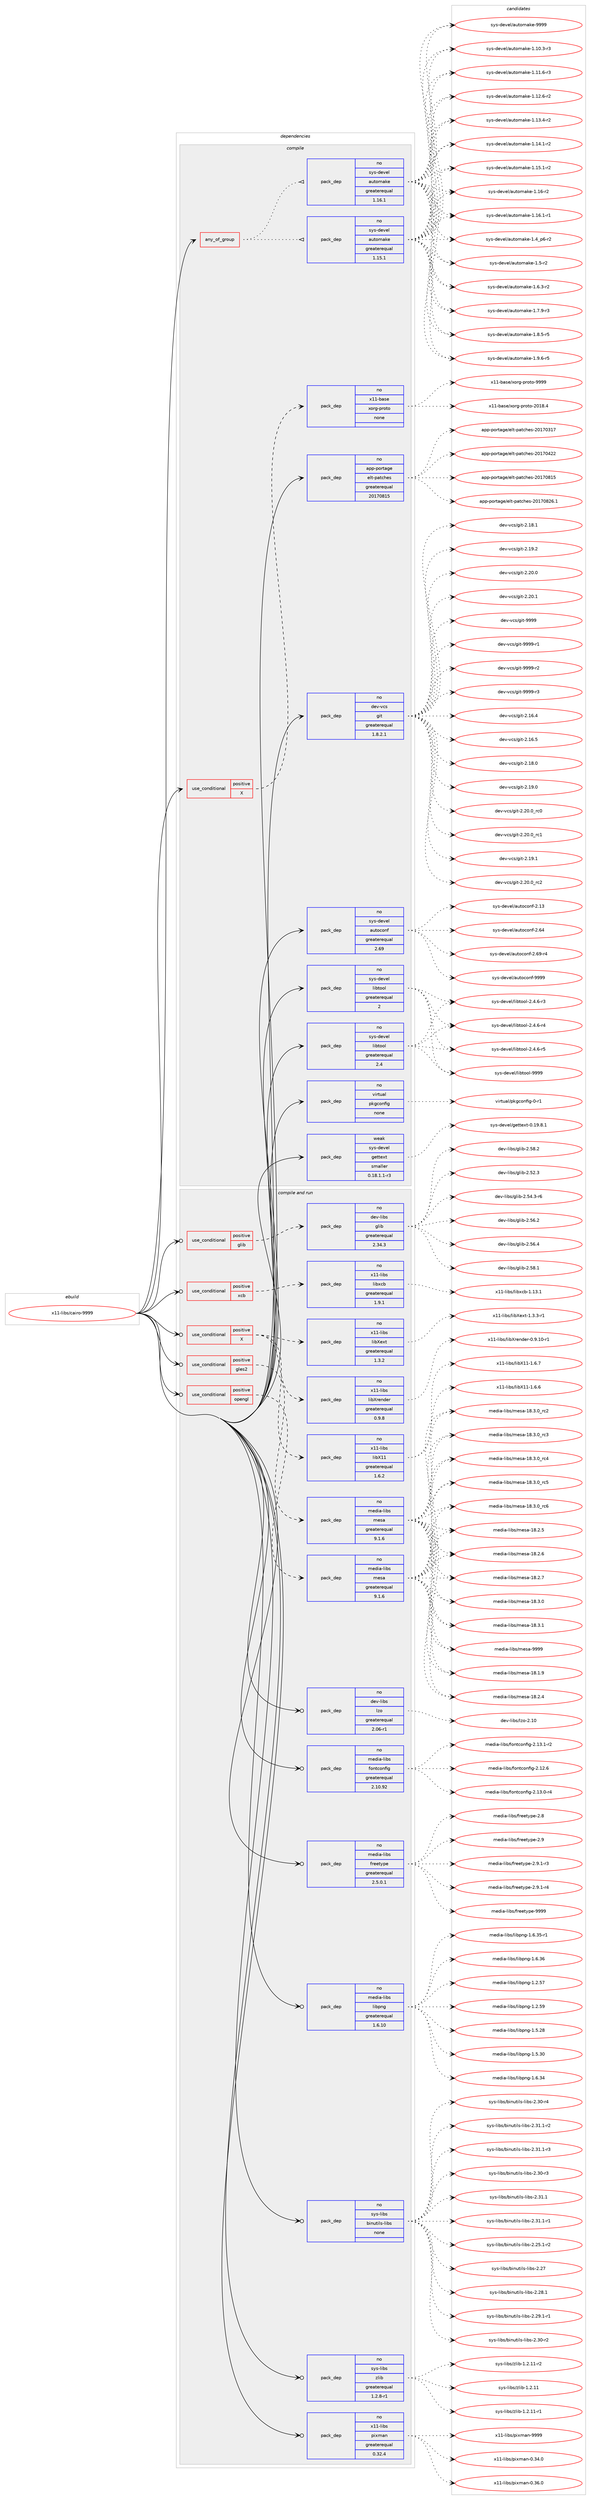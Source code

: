 digraph prolog {

# *************
# Graph options
# *************

newrank=true;
concentrate=true;
compound=true;
graph [rankdir=LR,fontname=Helvetica,fontsize=10,ranksep=1.5];#, ranksep=2.5, nodesep=0.2];
edge  [arrowhead=vee];
node  [fontname=Helvetica,fontsize=10];

# **********
# The ebuild
# **********

subgraph cluster_leftcol {
color=gray;
rank=same;
label=<<i>ebuild</i>>;
id [label="x11-libs/cairo-9999", color=red, width=4, href="../x11-libs/cairo-9999.svg"];
}

# ****************
# The dependencies
# ****************

subgraph cluster_midcol {
color=gray;
label=<<i>dependencies</i>>;
subgraph cluster_compile {
fillcolor="#eeeeee";
style=filled;
label=<<i>compile</i>>;
subgraph any168 {
dependency7840 [label=<<TABLE BORDER="0" CELLBORDER="1" CELLSPACING="0" CELLPADDING="4"><TR><TD CELLPADDING="10">any_of_group</TD></TR></TABLE>>, shape=none, color=red];subgraph pack6456 {
dependency7841 [label=<<TABLE BORDER="0" CELLBORDER="1" CELLSPACING="0" CELLPADDING="4" WIDTH="220"><TR><TD ROWSPAN="6" CELLPADDING="30">pack_dep</TD></TR><TR><TD WIDTH="110">no</TD></TR><TR><TD>sys-devel</TD></TR><TR><TD>automake</TD></TR><TR><TD>greaterequal</TD></TR><TR><TD>1.16.1</TD></TR></TABLE>>, shape=none, color=blue];
}
dependency7840:e -> dependency7841:w [weight=20,style="dotted",arrowhead="oinv"];
subgraph pack6457 {
dependency7842 [label=<<TABLE BORDER="0" CELLBORDER="1" CELLSPACING="0" CELLPADDING="4" WIDTH="220"><TR><TD ROWSPAN="6" CELLPADDING="30">pack_dep</TD></TR><TR><TD WIDTH="110">no</TD></TR><TR><TD>sys-devel</TD></TR><TR><TD>automake</TD></TR><TR><TD>greaterequal</TD></TR><TR><TD>1.15.1</TD></TR></TABLE>>, shape=none, color=blue];
}
dependency7840:e -> dependency7842:w [weight=20,style="dotted",arrowhead="oinv"];
}
id:e -> dependency7840:w [weight=20,style="solid",arrowhead="vee"];
subgraph cond1210 {
dependency7843 [label=<<TABLE BORDER="0" CELLBORDER="1" CELLSPACING="0" CELLPADDING="4"><TR><TD ROWSPAN="3" CELLPADDING="10">use_conditional</TD></TR><TR><TD>positive</TD></TR><TR><TD>X</TD></TR></TABLE>>, shape=none, color=red];
subgraph pack6458 {
dependency7844 [label=<<TABLE BORDER="0" CELLBORDER="1" CELLSPACING="0" CELLPADDING="4" WIDTH="220"><TR><TD ROWSPAN="6" CELLPADDING="30">pack_dep</TD></TR><TR><TD WIDTH="110">no</TD></TR><TR><TD>x11-base</TD></TR><TR><TD>xorg-proto</TD></TR><TR><TD>none</TD></TR><TR><TD></TD></TR></TABLE>>, shape=none, color=blue];
}
dependency7843:e -> dependency7844:w [weight=20,style="dashed",arrowhead="vee"];
}
id:e -> dependency7843:w [weight=20,style="solid",arrowhead="vee"];
subgraph pack6459 {
dependency7845 [label=<<TABLE BORDER="0" CELLBORDER="1" CELLSPACING="0" CELLPADDING="4" WIDTH="220"><TR><TD ROWSPAN="6" CELLPADDING="30">pack_dep</TD></TR><TR><TD WIDTH="110">no</TD></TR><TR><TD>app-portage</TD></TR><TR><TD>elt-patches</TD></TR><TR><TD>greaterequal</TD></TR><TR><TD>20170815</TD></TR></TABLE>>, shape=none, color=blue];
}
id:e -> dependency7845:w [weight=20,style="solid",arrowhead="vee"];
subgraph pack6460 {
dependency7846 [label=<<TABLE BORDER="0" CELLBORDER="1" CELLSPACING="0" CELLPADDING="4" WIDTH="220"><TR><TD ROWSPAN="6" CELLPADDING="30">pack_dep</TD></TR><TR><TD WIDTH="110">no</TD></TR><TR><TD>dev-vcs</TD></TR><TR><TD>git</TD></TR><TR><TD>greaterequal</TD></TR><TR><TD>1.8.2.1</TD></TR></TABLE>>, shape=none, color=blue];
}
id:e -> dependency7846:w [weight=20,style="solid",arrowhead="vee"];
subgraph pack6461 {
dependency7847 [label=<<TABLE BORDER="0" CELLBORDER="1" CELLSPACING="0" CELLPADDING="4" WIDTH="220"><TR><TD ROWSPAN="6" CELLPADDING="30">pack_dep</TD></TR><TR><TD WIDTH="110">no</TD></TR><TR><TD>sys-devel</TD></TR><TR><TD>autoconf</TD></TR><TR><TD>greaterequal</TD></TR><TR><TD>2.69</TD></TR></TABLE>>, shape=none, color=blue];
}
id:e -> dependency7847:w [weight=20,style="solid",arrowhead="vee"];
subgraph pack6462 {
dependency7848 [label=<<TABLE BORDER="0" CELLBORDER="1" CELLSPACING="0" CELLPADDING="4" WIDTH="220"><TR><TD ROWSPAN="6" CELLPADDING="30">pack_dep</TD></TR><TR><TD WIDTH="110">no</TD></TR><TR><TD>sys-devel</TD></TR><TR><TD>libtool</TD></TR><TR><TD>greaterequal</TD></TR><TR><TD>2</TD></TR></TABLE>>, shape=none, color=blue];
}
id:e -> dependency7848:w [weight=20,style="solid",arrowhead="vee"];
subgraph pack6463 {
dependency7849 [label=<<TABLE BORDER="0" CELLBORDER="1" CELLSPACING="0" CELLPADDING="4" WIDTH="220"><TR><TD ROWSPAN="6" CELLPADDING="30">pack_dep</TD></TR><TR><TD WIDTH="110">no</TD></TR><TR><TD>sys-devel</TD></TR><TR><TD>libtool</TD></TR><TR><TD>greaterequal</TD></TR><TR><TD>2.4</TD></TR></TABLE>>, shape=none, color=blue];
}
id:e -> dependency7849:w [weight=20,style="solid",arrowhead="vee"];
subgraph pack6464 {
dependency7850 [label=<<TABLE BORDER="0" CELLBORDER="1" CELLSPACING="0" CELLPADDING="4" WIDTH="220"><TR><TD ROWSPAN="6" CELLPADDING="30">pack_dep</TD></TR><TR><TD WIDTH="110">no</TD></TR><TR><TD>virtual</TD></TR><TR><TD>pkgconfig</TD></TR><TR><TD>none</TD></TR><TR><TD></TD></TR></TABLE>>, shape=none, color=blue];
}
id:e -> dependency7850:w [weight=20,style="solid",arrowhead="vee"];
subgraph pack6465 {
dependency7851 [label=<<TABLE BORDER="0" CELLBORDER="1" CELLSPACING="0" CELLPADDING="4" WIDTH="220"><TR><TD ROWSPAN="6" CELLPADDING="30">pack_dep</TD></TR><TR><TD WIDTH="110">weak</TD></TR><TR><TD>sys-devel</TD></TR><TR><TD>gettext</TD></TR><TR><TD>smaller</TD></TR><TR><TD>0.18.1.1-r3</TD></TR></TABLE>>, shape=none, color=blue];
}
id:e -> dependency7851:w [weight=20,style="solid",arrowhead="vee"];
}
subgraph cluster_compileandrun {
fillcolor="#eeeeee";
style=filled;
label=<<i>compile and run</i>>;
subgraph cond1211 {
dependency7852 [label=<<TABLE BORDER="0" CELLBORDER="1" CELLSPACING="0" CELLPADDING="4"><TR><TD ROWSPAN="3" CELLPADDING="10">use_conditional</TD></TR><TR><TD>positive</TD></TR><TR><TD>X</TD></TR></TABLE>>, shape=none, color=red];
subgraph pack6466 {
dependency7853 [label=<<TABLE BORDER="0" CELLBORDER="1" CELLSPACING="0" CELLPADDING="4" WIDTH="220"><TR><TD ROWSPAN="6" CELLPADDING="30">pack_dep</TD></TR><TR><TD WIDTH="110">no</TD></TR><TR><TD>x11-libs</TD></TR><TR><TD>libXrender</TD></TR><TR><TD>greaterequal</TD></TR><TR><TD>0.9.8</TD></TR></TABLE>>, shape=none, color=blue];
}
dependency7852:e -> dependency7853:w [weight=20,style="dashed",arrowhead="vee"];
subgraph pack6467 {
dependency7854 [label=<<TABLE BORDER="0" CELLBORDER="1" CELLSPACING="0" CELLPADDING="4" WIDTH="220"><TR><TD ROWSPAN="6" CELLPADDING="30">pack_dep</TD></TR><TR><TD WIDTH="110">no</TD></TR><TR><TD>x11-libs</TD></TR><TR><TD>libXext</TD></TR><TR><TD>greaterequal</TD></TR><TR><TD>1.3.2</TD></TR></TABLE>>, shape=none, color=blue];
}
dependency7852:e -> dependency7854:w [weight=20,style="dashed",arrowhead="vee"];
subgraph pack6468 {
dependency7855 [label=<<TABLE BORDER="0" CELLBORDER="1" CELLSPACING="0" CELLPADDING="4" WIDTH="220"><TR><TD ROWSPAN="6" CELLPADDING="30">pack_dep</TD></TR><TR><TD WIDTH="110">no</TD></TR><TR><TD>x11-libs</TD></TR><TR><TD>libX11</TD></TR><TR><TD>greaterequal</TD></TR><TR><TD>1.6.2</TD></TR></TABLE>>, shape=none, color=blue];
}
dependency7852:e -> dependency7855:w [weight=20,style="dashed",arrowhead="vee"];
}
id:e -> dependency7852:w [weight=20,style="solid",arrowhead="odotvee"];
subgraph cond1212 {
dependency7856 [label=<<TABLE BORDER="0" CELLBORDER="1" CELLSPACING="0" CELLPADDING="4"><TR><TD ROWSPAN="3" CELLPADDING="10">use_conditional</TD></TR><TR><TD>positive</TD></TR><TR><TD>gles2</TD></TR></TABLE>>, shape=none, color=red];
subgraph pack6469 {
dependency7857 [label=<<TABLE BORDER="0" CELLBORDER="1" CELLSPACING="0" CELLPADDING="4" WIDTH="220"><TR><TD ROWSPAN="6" CELLPADDING="30">pack_dep</TD></TR><TR><TD WIDTH="110">no</TD></TR><TR><TD>media-libs</TD></TR><TR><TD>mesa</TD></TR><TR><TD>greaterequal</TD></TR><TR><TD>9.1.6</TD></TR></TABLE>>, shape=none, color=blue];
}
dependency7856:e -> dependency7857:w [weight=20,style="dashed",arrowhead="vee"];
}
id:e -> dependency7856:w [weight=20,style="solid",arrowhead="odotvee"];
subgraph cond1213 {
dependency7858 [label=<<TABLE BORDER="0" CELLBORDER="1" CELLSPACING="0" CELLPADDING="4"><TR><TD ROWSPAN="3" CELLPADDING="10">use_conditional</TD></TR><TR><TD>positive</TD></TR><TR><TD>glib</TD></TR></TABLE>>, shape=none, color=red];
subgraph pack6470 {
dependency7859 [label=<<TABLE BORDER="0" CELLBORDER="1" CELLSPACING="0" CELLPADDING="4" WIDTH="220"><TR><TD ROWSPAN="6" CELLPADDING="30">pack_dep</TD></TR><TR><TD WIDTH="110">no</TD></TR><TR><TD>dev-libs</TD></TR><TR><TD>glib</TD></TR><TR><TD>greaterequal</TD></TR><TR><TD>2.34.3</TD></TR></TABLE>>, shape=none, color=blue];
}
dependency7858:e -> dependency7859:w [weight=20,style="dashed",arrowhead="vee"];
}
id:e -> dependency7858:w [weight=20,style="solid",arrowhead="odotvee"];
subgraph cond1214 {
dependency7860 [label=<<TABLE BORDER="0" CELLBORDER="1" CELLSPACING="0" CELLPADDING="4"><TR><TD ROWSPAN="3" CELLPADDING="10">use_conditional</TD></TR><TR><TD>positive</TD></TR><TR><TD>opengl</TD></TR></TABLE>>, shape=none, color=red];
subgraph pack6471 {
dependency7861 [label=<<TABLE BORDER="0" CELLBORDER="1" CELLSPACING="0" CELLPADDING="4" WIDTH="220"><TR><TD ROWSPAN="6" CELLPADDING="30">pack_dep</TD></TR><TR><TD WIDTH="110">no</TD></TR><TR><TD>media-libs</TD></TR><TR><TD>mesa</TD></TR><TR><TD>greaterequal</TD></TR><TR><TD>9.1.6</TD></TR></TABLE>>, shape=none, color=blue];
}
dependency7860:e -> dependency7861:w [weight=20,style="dashed",arrowhead="vee"];
}
id:e -> dependency7860:w [weight=20,style="solid",arrowhead="odotvee"];
subgraph cond1215 {
dependency7862 [label=<<TABLE BORDER="0" CELLBORDER="1" CELLSPACING="0" CELLPADDING="4"><TR><TD ROWSPAN="3" CELLPADDING="10">use_conditional</TD></TR><TR><TD>positive</TD></TR><TR><TD>xcb</TD></TR></TABLE>>, shape=none, color=red];
subgraph pack6472 {
dependency7863 [label=<<TABLE BORDER="0" CELLBORDER="1" CELLSPACING="0" CELLPADDING="4" WIDTH="220"><TR><TD ROWSPAN="6" CELLPADDING="30">pack_dep</TD></TR><TR><TD WIDTH="110">no</TD></TR><TR><TD>x11-libs</TD></TR><TR><TD>libxcb</TD></TR><TR><TD>greaterequal</TD></TR><TR><TD>1.9.1</TD></TR></TABLE>>, shape=none, color=blue];
}
dependency7862:e -> dependency7863:w [weight=20,style="dashed",arrowhead="vee"];
}
id:e -> dependency7862:w [weight=20,style="solid",arrowhead="odotvee"];
subgraph pack6473 {
dependency7864 [label=<<TABLE BORDER="0" CELLBORDER="1" CELLSPACING="0" CELLPADDING="4" WIDTH="220"><TR><TD ROWSPAN="6" CELLPADDING="30">pack_dep</TD></TR><TR><TD WIDTH="110">no</TD></TR><TR><TD>dev-libs</TD></TR><TR><TD>lzo</TD></TR><TR><TD>greaterequal</TD></TR><TR><TD>2.06-r1</TD></TR></TABLE>>, shape=none, color=blue];
}
id:e -> dependency7864:w [weight=20,style="solid",arrowhead="odotvee"];
subgraph pack6474 {
dependency7865 [label=<<TABLE BORDER="0" CELLBORDER="1" CELLSPACING="0" CELLPADDING="4" WIDTH="220"><TR><TD ROWSPAN="6" CELLPADDING="30">pack_dep</TD></TR><TR><TD WIDTH="110">no</TD></TR><TR><TD>media-libs</TD></TR><TR><TD>fontconfig</TD></TR><TR><TD>greaterequal</TD></TR><TR><TD>2.10.92</TD></TR></TABLE>>, shape=none, color=blue];
}
id:e -> dependency7865:w [weight=20,style="solid",arrowhead="odotvee"];
subgraph pack6475 {
dependency7866 [label=<<TABLE BORDER="0" CELLBORDER="1" CELLSPACING="0" CELLPADDING="4" WIDTH="220"><TR><TD ROWSPAN="6" CELLPADDING="30">pack_dep</TD></TR><TR><TD WIDTH="110">no</TD></TR><TR><TD>media-libs</TD></TR><TR><TD>freetype</TD></TR><TR><TD>greaterequal</TD></TR><TR><TD>2.5.0.1</TD></TR></TABLE>>, shape=none, color=blue];
}
id:e -> dependency7866:w [weight=20,style="solid",arrowhead="odotvee"];
subgraph pack6476 {
dependency7867 [label=<<TABLE BORDER="0" CELLBORDER="1" CELLSPACING="0" CELLPADDING="4" WIDTH="220"><TR><TD ROWSPAN="6" CELLPADDING="30">pack_dep</TD></TR><TR><TD WIDTH="110">no</TD></TR><TR><TD>media-libs</TD></TR><TR><TD>libpng</TD></TR><TR><TD>greaterequal</TD></TR><TR><TD>1.6.10</TD></TR></TABLE>>, shape=none, color=blue];
}
id:e -> dependency7867:w [weight=20,style="solid",arrowhead="odotvee"];
subgraph pack6477 {
dependency7868 [label=<<TABLE BORDER="0" CELLBORDER="1" CELLSPACING="0" CELLPADDING="4" WIDTH="220"><TR><TD ROWSPAN="6" CELLPADDING="30">pack_dep</TD></TR><TR><TD WIDTH="110">no</TD></TR><TR><TD>sys-libs</TD></TR><TR><TD>binutils-libs</TD></TR><TR><TD>none</TD></TR><TR><TD></TD></TR></TABLE>>, shape=none, color=blue];
}
id:e -> dependency7868:w [weight=20,style="solid",arrowhead="odotvee"];
subgraph pack6478 {
dependency7869 [label=<<TABLE BORDER="0" CELLBORDER="1" CELLSPACING="0" CELLPADDING="4" WIDTH="220"><TR><TD ROWSPAN="6" CELLPADDING="30">pack_dep</TD></TR><TR><TD WIDTH="110">no</TD></TR><TR><TD>sys-libs</TD></TR><TR><TD>zlib</TD></TR><TR><TD>greaterequal</TD></TR><TR><TD>1.2.8-r1</TD></TR></TABLE>>, shape=none, color=blue];
}
id:e -> dependency7869:w [weight=20,style="solid",arrowhead="odotvee"];
subgraph pack6479 {
dependency7870 [label=<<TABLE BORDER="0" CELLBORDER="1" CELLSPACING="0" CELLPADDING="4" WIDTH="220"><TR><TD ROWSPAN="6" CELLPADDING="30">pack_dep</TD></TR><TR><TD WIDTH="110">no</TD></TR><TR><TD>x11-libs</TD></TR><TR><TD>pixman</TD></TR><TR><TD>greaterequal</TD></TR><TR><TD>0.32.4</TD></TR></TABLE>>, shape=none, color=blue];
}
id:e -> dependency7870:w [weight=20,style="solid",arrowhead="odotvee"];
}
subgraph cluster_run {
fillcolor="#eeeeee";
style=filled;
label=<<i>run</i>>;
}
}

# **************
# The candidates
# **************

subgraph cluster_choices {
rank=same;
color=gray;
label=<<i>candidates</i>>;

subgraph choice6456 {
color=black;
nodesep=1;
choice11512111545100101118101108479711711611110997107101454946494846514511451 [label="sys-devel/automake-1.10.3-r3", color=red, width=4,href="../sys-devel/automake-1.10.3-r3.svg"];
choice11512111545100101118101108479711711611110997107101454946494946544511451 [label="sys-devel/automake-1.11.6-r3", color=red, width=4,href="../sys-devel/automake-1.11.6-r3.svg"];
choice11512111545100101118101108479711711611110997107101454946495046544511450 [label="sys-devel/automake-1.12.6-r2", color=red, width=4,href="../sys-devel/automake-1.12.6-r2.svg"];
choice11512111545100101118101108479711711611110997107101454946495146524511450 [label="sys-devel/automake-1.13.4-r2", color=red, width=4,href="../sys-devel/automake-1.13.4-r2.svg"];
choice11512111545100101118101108479711711611110997107101454946495246494511450 [label="sys-devel/automake-1.14.1-r2", color=red, width=4,href="../sys-devel/automake-1.14.1-r2.svg"];
choice11512111545100101118101108479711711611110997107101454946495346494511450 [label="sys-devel/automake-1.15.1-r2", color=red, width=4,href="../sys-devel/automake-1.15.1-r2.svg"];
choice1151211154510010111810110847971171161111099710710145494649544511450 [label="sys-devel/automake-1.16-r2", color=red, width=4,href="../sys-devel/automake-1.16-r2.svg"];
choice11512111545100101118101108479711711611110997107101454946495446494511449 [label="sys-devel/automake-1.16.1-r1", color=red, width=4,href="../sys-devel/automake-1.16.1-r1.svg"];
choice115121115451001011181011084797117116111109971071014549465295112544511450 [label="sys-devel/automake-1.4_p6-r2", color=red, width=4,href="../sys-devel/automake-1.4_p6-r2.svg"];
choice11512111545100101118101108479711711611110997107101454946534511450 [label="sys-devel/automake-1.5-r2", color=red, width=4,href="../sys-devel/automake-1.5-r2.svg"];
choice115121115451001011181011084797117116111109971071014549465446514511450 [label="sys-devel/automake-1.6.3-r2", color=red, width=4,href="../sys-devel/automake-1.6.3-r2.svg"];
choice115121115451001011181011084797117116111109971071014549465546574511451 [label="sys-devel/automake-1.7.9-r3", color=red, width=4,href="../sys-devel/automake-1.7.9-r3.svg"];
choice115121115451001011181011084797117116111109971071014549465646534511453 [label="sys-devel/automake-1.8.5-r5", color=red, width=4,href="../sys-devel/automake-1.8.5-r5.svg"];
choice115121115451001011181011084797117116111109971071014549465746544511453 [label="sys-devel/automake-1.9.6-r5", color=red, width=4,href="../sys-devel/automake-1.9.6-r5.svg"];
choice115121115451001011181011084797117116111109971071014557575757 [label="sys-devel/automake-9999", color=red, width=4,href="../sys-devel/automake-9999.svg"];
dependency7841:e -> choice11512111545100101118101108479711711611110997107101454946494846514511451:w [style=dotted,weight="100"];
dependency7841:e -> choice11512111545100101118101108479711711611110997107101454946494946544511451:w [style=dotted,weight="100"];
dependency7841:e -> choice11512111545100101118101108479711711611110997107101454946495046544511450:w [style=dotted,weight="100"];
dependency7841:e -> choice11512111545100101118101108479711711611110997107101454946495146524511450:w [style=dotted,weight="100"];
dependency7841:e -> choice11512111545100101118101108479711711611110997107101454946495246494511450:w [style=dotted,weight="100"];
dependency7841:e -> choice11512111545100101118101108479711711611110997107101454946495346494511450:w [style=dotted,weight="100"];
dependency7841:e -> choice1151211154510010111810110847971171161111099710710145494649544511450:w [style=dotted,weight="100"];
dependency7841:e -> choice11512111545100101118101108479711711611110997107101454946495446494511449:w [style=dotted,weight="100"];
dependency7841:e -> choice115121115451001011181011084797117116111109971071014549465295112544511450:w [style=dotted,weight="100"];
dependency7841:e -> choice11512111545100101118101108479711711611110997107101454946534511450:w [style=dotted,weight="100"];
dependency7841:e -> choice115121115451001011181011084797117116111109971071014549465446514511450:w [style=dotted,weight="100"];
dependency7841:e -> choice115121115451001011181011084797117116111109971071014549465546574511451:w [style=dotted,weight="100"];
dependency7841:e -> choice115121115451001011181011084797117116111109971071014549465646534511453:w [style=dotted,weight="100"];
dependency7841:e -> choice115121115451001011181011084797117116111109971071014549465746544511453:w [style=dotted,weight="100"];
dependency7841:e -> choice115121115451001011181011084797117116111109971071014557575757:w [style=dotted,weight="100"];
}
subgraph choice6457 {
color=black;
nodesep=1;
choice11512111545100101118101108479711711611110997107101454946494846514511451 [label="sys-devel/automake-1.10.3-r3", color=red, width=4,href="../sys-devel/automake-1.10.3-r3.svg"];
choice11512111545100101118101108479711711611110997107101454946494946544511451 [label="sys-devel/automake-1.11.6-r3", color=red, width=4,href="../sys-devel/automake-1.11.6-r3.svg"];
choice11512111545100101118101108479711711611110997107101454946495046544511450 [label="sys-devel/automake-1.12.6-r2", color=red, width=4,href="../sys-devel/automake-1.12.6-r2.svg"];
choice11512111545100101118101108479711711611110997107101454946495146524511450 [label="sys-devel/automake-1.13.4-r2", color=red, width=4,href="../sys-devel/automake-1.13.4-r2.svg"];
choice11512111545100101118101108479711711611110997107101454946495246494511450 [label="sys-devel/automake-1.14.1-r2", color=red, width=4,href="../sys-devel/automake-1.14.1-r2.svg"];
choice11512111545100101118101108479711711611110997107101454946495346494511450 [label="sys-devel/automake-1.15.1-r2", color=red, width=4,href="../sys-devel/automake-1.15.1-r2.svg"];
choice1151211154510010111810110847971171161111099710710145494649544511450 [label="sys-devel/automake-1.16-r2", color=red, width=4,href="../sys-devel/automake-1.16-r2.svg"];
choice11512111545100101118101108479711711611110997107101454946495446494511449 [label="sys-devel/automake-1.16.1-r1", color=red, width=4,href="../sys-devel/automake-1.16.1-r1.svg"];
choice115121115451001011181011084797117116111109971071014549465295112544511450 [label="sys-devel/automake-1.4_p6-r2", color=red, width=4,href="../sys-devel/automake-1.4_p6-r2.svg"];
choice11512111545100101118101108479711711611110997107101454946534511450 [label="sys-devel/automake-1.5-r2", color=red, width=4,href="../sys-devel/automake-1.5-r2.svg"];
choice115121115451001011181011084797117116111109971071014549465446514511450 [label="sys-devel/automake-1.6.3-r2", color=red, width=4,href="../sys-devel/automake-1.6.3-r2.svg"];
choice115121115451001011181011084797117116111109971071014549465546574511451 [label="sys-devel/automake-1.7.9-r3", color=red, width=4,href="../sys-devel/automake-1.7.9-r3.svg"];
choice115121115451001011181011084797117116111109971071014549465646534511453 [label="sys-devel/automake-1.8.5-r5", color=red, width=4,href="../sys-devel/automake-1.8.5-r5.svg"];
choice115121115451001011181011084797117116111109971071014549465746544511453 [label="sys-devel/automake-1.9.6-r5", color=red, width=4,href="../sys-devel/automake-1.9.6-r5.svg"];
choice115121115451001011181011084797117116111109971071014557575757 [label="sys-devel/automake-9999", color=red, width=4,href="../sys-devel/automake-9999.svg"];
dependency7842:e -> choice11512111545100101118101108479711711611110997107101454946494846514511451:w [style=dotted,weight="100"];
dependency7842:e -> choice11512111545100101118101108479711711611110997107101454946494946544511451:w [style=dotted,weight="100"];
dependency7842:e -> choice11512111545100101118101108479711711611110997107101454946495046544511450:w [style=dotted,weight="100"];
dependency7842:e -> choice11512111545100101118101108479711711611110997107101454946495146524511450:w [style=dotted,weight="100"];
dependency7842:e -> choice11512111545100101118101108479711711611110997107101454946495246494511450:w [style=dotted,weight="100"];
dependency7842:e -> choice11512111545100101118101108479711711611110997107101454946495346494511450:w [style=dotted,weight="100"];
dependency7842:e -> choice1151211154510010111810110847971171161111099710710145494649544511450:w [style=dotted,weight="100"];
dependency7842:e -> choice11512111545100101118101108479711711611110997107101454946495446494511449:w [style=dotted,weight="100"];
dependency7842:e -> choice115121115451001011181011084797117116111109971071014549465295112544511450:w [style=dotted,weight="100"];
dependency7842:e -> choice11512111545100101118101108479711711611110997107101454946534511450:w [style=dotted,weight="100"];
dependency7842:e -> choice115121115451001011181011084797117116111109971071014549465446514511450:w [style=dotted,weight="100"];
dependency7842:e -> choice115121115451001011181011084797117116111109971071014549465546574511451:w [style=dotted,weight="100"];
dependency7842:e -> choice115121115451001011181011084797117116111109971071014549465646534511453:w [style=dotted,weight="100"];
dependency7842:e -> choice115121115451001011181011084797117116111109971071014549465746544511453:w [style=dotted,weight="100"];
dependency7842:e -> choice115121115451001011181011084797117116111109971071014557575757:w [style=dotted,weight="100"];
}
subgraph choice6458 {
color=black;
nodesep=1;
choice1204949459897115101471201111141034511211411111611145504849564652 [label="x11-base/xorg-proto-2018.4", color=red, width=4,href="../x11-base/xorg-proto-2018.4.svg"];
choice120494945989711510147120111114103451121141111161114557575757 [label="x11-base/xorg-proto-9999", color=red, width=4,href="../x11-base/xorg-proto-9999.svg"];
dependency7844:e -> choice1204949459897115101471201111141034511211411111611145504849564652:w [style=dotted,weight="100"];
dependency7844:e -> choice120494945989711510147120111114103451121141111161114557575757:w [style=dotted,weight="100"];
}
subgraph choice6459 {
color=black;
nodesep=1;
choice97112112451121111141169710310147101108116451129711699104101115455048495548514955 [label="app-portage/elt-patches-20170317", color=red, width=4,href="../app-portage/elt-patches-20170317.svg"];
choice97112112451121111141169710310147101108116451129711699104101115455048495548525050 [label="app-portage/elt-patches-20170422", color=red, width=4,href="../app-portage/elt-patches-20170422.svg"];
choice97112112451121111141169710310147101108116451129711699104101115455048495548564953 [label="app-portage/elt-patches-20170815", color=red, width=4,href="../app-portage/elt-patches-20170815.svg"];
choice971121124511211111411697103101471011081164511297116991041011154550484955485650544649 [label="app-portage/elt-patches-20170826.1", color=red, width=4,href="../app-portage/elt-patches-20170826.1.svg"];
dependency7845:e -> choice97112112451121111141169710310147101108116451129711699104101115455048495548514955:w [style=dotted,weight="100"];
dependency7845:e -> choice97112112451121111141169710310147101108116451129711699104101115455048495548525050:w [style=dotted,weight="100"];
dependency7845:e -> choice97112112451121111141169710310147101108116451129711699104101115455048495548564953:w [style=dotted,weight="100"];
dependency7845:e -> choice971121124511211111411697103101471011081164511297116991041011154550484955485650544649:w [style=dotted,weight="100"];
}
subgraph choice6460 {
color=black;
nodesep=1;
choice10010111845118991154710310511645504649544652 [label="dev-vcs/git-2.16.4", color=red, width=4,href="../dev-vcs/git-2.16.4.svg"];
choice10010111845118991154710310511645504649544653 [label="dev-vcs/git-2.16.5", color=red, width=4,href="../dev-vcs/git-2.16.5.svg"];
choice10010111845118991154710310511645504649564648 [label="dev-vcs/git-2.18.0", color=red, width=4,href="../dev-vcs/git-2.18.0.svg"];
choice10010111845118991154710310511645504649574648 [label="dev-vcs/git-2.19.0", color=red, width=4,href="../dev-vcs/git-2.19.0.svg"];
choice10010111845118991154710310511645504650484648951149948 [label="dev-vcs/git-2.20.0_rc0", color=red, width=4,href="../dev-vcs/git-2.20.0_rc0.svg"];
choice10010111845118991154710310511645504650484648951149949 [label="dev-vcs/git-2.20.0_rc1", color=red, width=4,href="../dev-vcs/git-2.20.0_rc1.svg"];
choice10010111845118991154710310511645504649574649 [label="dev-vcs/git-2.19.1", color=red, width=4,href="../dev-vcs/git-2.19.1.svg"];
choice10010111845118991154710310511645504650484648951149950 [label="dev-vcs/git-2.20.0_rc2", color=red, width=4,href="../dev-vcs/git-2.20.0_rc2.svg"];
choice10010111845118991154710310511645504649564649 [label="dev-vcs/git-2.18.1", color=red, width=4,href="../dev-vcs/git-2.18.1.svg"];
choice10010111845118991154710310511645504649574650 [label="dev-vcs/git-2.19.2", color=red, width=4,href="../dev-vcs/git-2.19.2.svg"];
choice10010111845118991154710310511645504650484648 [label="dev-vcs/git-2.20.0", color=red, width=4,href="../dev-vcs/git-2.20.0.svg"];
choice10010111845118991154710310511645504650484649 [label="dev-vcs/git-2.20.1", color=red, width=4,href="../dev-vcs/git-2.20.1.svg"];
choice1001011184511899115471031051164557575757 [label="dev-vcs/git-9999", color=red, width=4,href="../dev-vcs/git-9999.svg"];
choice10010111845118991154710310511645575757574511449 [label="dev-vcs/git-9999-r1", color=red, width=4,href="../dev-vcs/git-9999-r1.svg"];
choice10010111845118991154710310511645575757574511450 [label="dev-vcs/git-9999-r2", color=red, width=4,href="../dev-vcs/git-9999-r2.svg"];
choice10010111845118991154710310511645575757574511451 [label="dev-vcs/git-9999-r3", color=red, width=4,href="../dev-vcs/git-9999-r3.svg"];
dependency7846:e -> choice10010111845118991154710310511645504649544652:w [style=dotted,weight="100"];
dependency7846:e -> choice10010111845118991154710310511645504649544653:w [style=dotted,weight="100"];
dependency7846:e -> choice10010111845118991154710310511645504649564648:w [style=dotted,weight="100"];
dependency7846:e -> choice10010111845118991154710310511645504649574648:w [style=dotted,weight="100"];
dependency7846:e -> choice10010111845118991154710310511645504650484648951149948:w [style=dotted,weight="100"];
dependency7846:e -> choice10010111845118991154710310511645504650484648951149949:w [style=dotted,weight="100"];
dependency7846:e -> choice10010111845118991154710310511645504649574649:w [style=dotted,weight="100"];
dependency7846:e -> choice10010111845118991154710310511645504650484648951149950:w [style=dotted,weight="100"];
dependency7846:e -> choice10010111845118991154710310511645504649564649:w [style=dotted,weight="100"];
dependency7846:e -> choice10010111845118991154710310511645504649574650:w [style=dotted,weight="100"];
dependency7846:e -> choice10010111845118991154710310511645504650484648:w [style=dotted,weight="100"];
dependency7846:e -> choice10010111845118991154710310511645504650484649:w [style=dotted,weight="100"];
dependency7846:e -> choice1001011184511899115471031051164557575757:w [style=dotted,weight="100"];
dependency7846:e -> choice10010111845118991154710310511645575757574511449:w [style=dotted,weight="100"];
dependency7846:e -> choice10010111845118991154710310511645575757574511450:w [style=dotted,weight="100"];
dependency7846:e -> choice10010111845118991154710310511645575757574511451:w [style=dotted,weight="100"];
}
subgraph choice6461 {
color=black;
nodesep=1;
choice115121115451001011181011084797117116111991111101024550464951 [label="sys-devel/autoconf-2.13", color=red, width=4,href="../sys-devel/autoconf-2.13.svg"];
choice115121115451001011181011084797117116111991111101024550465452 [label="sys-devel/autoconf-2.64", color=red, width=4,href="../sys-devel/autoconf-2.64.svg"];
choice1151211154510010111810110847971171161119911111010245504654574511452 [label="sys-devel/autoconf-2.69-r4", color=red, width=4,href="../sys-devel/autoconf-2.69-r4.svg"];
choice115121115451001011181011084797117116111991111101024557575757 [label="sys-devel/autoconf-9999", color=red, width=4,href="../sys-devel/autoconf-9999.svg"];
dependency7847:e -> choice115121115451001011181011084797117116111991111101024550464951:w [style=dotted,weight="100"];
dependency7847:e -> choice115121115451001011181011084797117116111991111101024550465452:w [style=dotted,weight="100"];
dependency7847:e -> choice1151211154510010111810110847971171161119911111010245504654574511452:w [style=dotted,weight="100"];
dependency7847:e -> choice115121115451001011181011084797117116111991111101024557575757:w [style=dotted,weight="100"];
}
subgraph choice6462 {
color=black;
nodesep=1;
choice1151211154510010111810110847108105981161111111084550465246544511451 [label="sys-devel/libtool-2.4.6-r3", color=red, width=4,href="../sys-devel/libtool-2.4.6-r3.svg"];
choice1151211154510010111810110847108105981161111111084550465246544511452 [label="sys-devel/libtool-2.4.6-r4", color=red, width=4,href="../sys-devel/libtool-2.4.6-r4.svg"];
choice1151211154510010111810110847108105981161111111084550465246544511453 [label="sys-devel/libtool-2.4.6-r5", color=red, width=4,href="../sys-devel/libtool-2.4.6-r5.svg"];
choice1151211154510010111810110847108105981161111111084557575757 [label="sys-devel/libtool-9999", color=red, width=4,href="../sys-devel/libtool-9999.svg"];
dependency7848:e -> choice1151211154510010111810110847108105981161111111084550465246544511451:w [style=dotted,weight="100"];
dependency7848:e -> choice1151211154510010111810110847108105981161111111084550465246544511452:w [style=dotted,weight="100"];
dependency7848:e -> choice1151211154510010111810110847108105981161111111084550465246544511453:w [style=dotted,weight="100"];
dependency7848:e -> choice1151211154510010111810110847108105981161111111084557575757:w [style=dotted,weight="100"];
}
subgraph choice6463 {
color=black;
nodesep=1;
choice1151211154510010111810110847108105981161111111084550465246544511451 [label="sys-devel/libtool-2.4.6-r3", color=red, width=4,href="../sys-devel/libtool-2.4.6-r3.svg"];
choice1151211154510010111810110847108105981161111111084550465246544511452 [label="sys-devel/libtool-2.4.6-r4", color=red, width=4,href="../sys-devel/libtool-2.4.6-r4.svg"];
choice1151211154510010111810110847108105981161111111084550465246544511453 [label="sys-devel/libtool-2.4.6-r5", color=red, width=4,href="../sys-devel/libtool-2.4.6-r5.svg"];
choice1151211154510010111810110847108105981161111111084557575757 [label="sys-devel/libtool-9999", color=red, width=4,href="../sys-devel/libtool-9999.svg"];
dependency7849:e -> choice1151211154510010111810110847108105981161111111084550465246544511451:w [style=dotted,weight="100"];
dependency7849:e -> choice1151211154510010111810110847108105981161111111084550465246544511452:w [style=dotted,weight="100"];
dependency7849:e -> choice1151211154510010111810110847108105981161111111084550465246544511453:w [style=dotted,weight="100"];
dependency7849:e -> choice1151211154510010111810110847108105981161111111084557575757:w [style=dotted,weight="100"];
}
subgraph choice6464 {
color=black;
nodesep=1;
choice11810511411611797108471121071039911111010210510345484511449 [label="virtual/pkgconfig-0-r1", color=red, width=4,href="../virtual/pkgconfig-0-r1.svg"];
dependency7850:e -> choice11810511411611797108471121071039911111010210510345484511449:w [style=dotted,weight="100"];
}
subgraph choice6465 {
color=black;
nodesep=1;
choice1151211154510010111810110847103101116116101120116454846495746564649 [label="sys-devel/gettext-0.19.8.1", color=red, width=4,href="../sys-devel/gettext-0.19.8.1.svg"];
dependency7851:e -> choice1151211154510010111810110847103101116116101120116454846495746564649:w [style=dotted,weight="100"];
}
subgraph choice6466 {
color=black;
nodesep=1;
choice12049494510810598115471081059888114101110100101114454846574649484511449 [label="x11-libs/libXrender-0.9.10-r1", color=red, width=4,href="../x11-libs/libXrender-0.9.10-r1.svg"];
dependency7853:e -> choice12049494510810598115471081059888114101110100101114454846574649484511449:w [style=dotted,weight="100"];
}
subgraph choice6467 {
color=black;
nodesep=1;
choice120494945108105981154710810598881011201164549465146514511449 [label="x11-libs/libXext-1.3.3-r1", color=red, width=4,href="../x11-libs/libXext-1.3.3-r1.svg"];
dependency7854:e -> choice120494945108105981154710810598881011201164549465146514511449:w [style=dotted,weight="100"];
}
subgraph choice6468 {
color=black;
nodesep=1;
choice120494945108105981154710810598884949454946544654 [label="x11-libs/libX11-1.6.6", color=red, width=4,href="../x11-libs/libX11-1.6.6.svg"];
choice120494945108105981154710810598884949454946544655 [label="x11-libs/libX11-1.6.7", color=red, width=4,href="../x11-libs/libX11-1.6.7.svg"];
dependency7855:e -> choice120494945108105981154710810598884949454946544654:w [style=dotted,weight="100"];
dependency7855:e -> choice120494945108105981154710810598884949454946544655:w [style=dotted,weight="100"];
}
subgraph choice6469 {
color=black;
nodesep=1;
choice109101100105974510810598115471091011159745495646494657 [label="media-libs/mesa-18.1.9", color=red, width=4,href="../media-libs/mesa-18.1.9.svg"];
choice109101100105974510810598115471091011159745495646504652 [label="media-libs/mesa-18.2.4", color=red, width=4,href="../media-libs/mesa-18.2.4.svg"];
choice109101100105974510810598115471091011159745495646514648951149950 [label="media-libs/mesa-18.3.0_rc2", color=red, width=4,href="../media-libs/mesa-18.3.0_rc2.svg"];
choice109101100105974510810598115471091011159745495646514648951149951 [label="media-libs/mesa-18.3.0_rc3", color=red, width=4,href="../media-libs/mesa-18.3.0_rc3.svg"];
choice109101100105974510810598115471091011159745495646514648951149952 [label="media-libs/mesa-18.3.0_rc4", color=red, width=4,href="../media-libs/mesa-18.3.0_rc4.svg"];
choice109101100105974510810598115471091011159745495646514648951149953 [label="media-libs/mesa-18.3.0_rc5", color=red, width=4,href="../media-libs/mesa-18.3.0_rc5.svg"];
choice109101100105974510810598115471091011159745495646514648951149954 [label="media-libs/mesa-18.3.0_rc6", color=red, width=4,href="../media-libs/mesa-18.3.0_rc6.svg"];
choice109101100105974510810598115471091011159745495646504653 [label="media-libs/mesa-18.2.5", color=red, width=4,href="../media-libs/mesa-18.2.5.svg"];
choice109101100105974510810598115471091011159745495646504654 [label="media-libs/mesa-18.2.6", color=red, width=4,href="../media-libs/mesa-18.2.6.svg"];
choice109101100105974510810598115471091011159745495646504655 [label="media-libs/mesa-18.2.7", color=red, width=4,href="../media-libs/mesa-18.2.7.svg"];
choice109101100105974510810598115471091011159745495646514648 [label="media-libs/mesa-18.3.0", color=red, width=4,href="../media-libs/mesa-18.3.0.svg"];
choice109101100105974510810598115471091011159745495646514649 [label="media-libs/mesa-18.3.1", color=red, width=4,href="../media-libs/mesa-18.3.1.svg"];
choice10910110010597451081059811547109101115974557575757 [label="media-libs/mesa-9999", color=red, width=4,href="../media-libs/mesa-9999.svg"];
dependency7857:e -> choice109101100105974510810598115471091011159745495646494657:w [style=dotted,weight="100"];
dependency7857:e -> choice109101100105974510810598115471091011159745495646504652:w [style=dotted,weight="100"];
dependency7857:e -> choice109101100105974510810598115471091011159745495646514648951149950:w [style=dotted,weight="100"];
dependency7857:e -> choice109101100105974510810598115471091011159745495646514648951149951:w [style=dotted,weight="100"];
dependency7857:e -> choice109101100105974510810598115471091011159745495646514648951149952:w [style=dotted,weight="100"];
dependency7857:e -> choice109101100105974510810598115471091011159745495646514648951149953:w [style=dotted,weight="100"];
dependency7857:e -> choice109101100105974510810598115471091011159745495646514648951149954:w [style=dotted,weight="100"];
dependency7857:e -> choice109101100105974510810598115471091011159745495646504653:w [style=dotted,weight="100"];
dependency7857:e -> choice109101100105974510810598115471091011159745495646504654:w [style=dotted,weight="100"];
dependency7857:e -> choice109101100105974510810598115471091011159745495646504655:w [style=dotted,weight="100"];
dependency7857:e -> choice109101100105974510810598115471091011159745495646514648:w [style=dotted,weight="100"];
dependency7857:e -> choice109101100105974510810598115471091011159745495646514649:w [style=dotted,weight="100"];
dependency7857:e -> choice10910110010597451081059811547109101115974557575757:w [style=dotted,weight="100"];
}
subgraph choice6470 {
color=black;
nodesep=1;
choice1001011184510810598115471031081059845504653504651 [label="dev-libs/glib-2.52.3", color=red, width=4,href="../dev-libs/glib-2.52.3.svg"];
choice10010111845108105981154710310810598455046535246514511454 [label="dev-libs/glib-2.54.3-r6", color=red, width=4,href="../dev-libs/glib-2.54.3-r6.svg"];
choice1001011184510810598115471031081059845504653544650 [label="dev-libs/glib-2.56.2", color=red, width=4,href="../dev-libs/glib-2.56.2.svg"];
choice1001011184510810598115471031081059845504653544652 [label="dev-libs/glib-2.56.4", color=red, width=4,href="../dev-libs/glib-2.56.4.svg"];
choice1001011184510810598115471031081059845504653564649 [label="dev-libs/glib-2.58.1", color=red, width=4,href="../dev-libs/glib-2.58.1.svg"];
choice1001011184510810598115471031081059845504653564650 [label="dev-libs/glib-2.58.2", color=red, width=4,href="../dev-libs/glib-2.58.2.svg"];
dependency7859:e -> choice1001011184510810598115471031081059845504653504651:w [style=dotted,weight="100"];
dependency7859:e -> choice10010111845108105981154710310810598455046535246514511454:w [style=dotted,weight="100"];
dependency7859:e -> choice1001011184510810598115471031081059845504653544650:w [style=dotted,weight="100"];
dependency7859:e -> choice1001011184510810598115471031081059845504653544652:w [style=dotted,weight="100"];
dependency7859:e -> choice1001011184510810598115471031081059845504653564649:w [style=dotted,weight="100"];
dependency7859:e -> choice1001011184510810598115471031081059845504653564650:w [style=dotted,weight="100"];
}
subgraph choice6471 {
color=black;
nodesep=1;
choice109101100105974510810598115471091011159745495646494657 [label="media-libs/mesa-18.1.9", color=red, width=4,href="../media-libs/mesa-18.1.9.svg"];
choice109101100105974510810598115471091011159745495646504652 [label="media-libs/mesa-18.2.4", color=red, width=4,href="../media-libs/mesa-18.2.4.svg"];
choice109101100105974510810598115471091011159745495646514648951149950 [label="media-libs/mesa-18.3.0_rc2", color=red, width=4,href="../media-libs/mesa-18.3.0_rc2.svg"];
choice109101100105974510810598115471091011159745495646514648951149951 [label="media-libs/mesa-18.3.0_rc3", color=red, width=4,href="../media-libs/mesa-18.3.0_rc3.svg"];
choice109101100105974510810598115471091011159745495646514648951149952 [label="media-libs/mesa-18.3.0_rc4", color=red, width=4,href="../media-libs/mesa-18.3.0_rc4.svg"];
choice109101100105974510810598115471091011159745495646514648951149953 [label="media-libs/mesa-18.3.0_rc5", color=red, width=4,href="../media-libs/mesa-18.3.0_rc5.svg"];
choice109101100105974510810598115471091011159745495646514648951149954 [label="media-libs/mesa-18.3.0_rc6", color=red, width=4,href="../media-libs/mesa-18.3.0_rc6.svg"];
choice109101100105974510810598115471091011159745495646504653 [label="media-libs/mesa-18.2.5", color=red, width=4,href="../media-libs/mesa-18.2.5.svg"];
choice109101100105974510810598115471091011159745495646504654 [label="media-libs/mesa-18.2.6", color=red, width=4,href="../media-libs/mesa-18.2.6.svg"];
choice109101100105974510810598115471091011159745495646504655 [label="media-libs/mesa-18.2.7", color=red, width=4,href="../media-libs/mesa-18.2.7.svg"];
choice109101100105974510810598115471091011159745495646514648 [label="media-libs/mesa-18.3.0", color=red, width=4,href="../media-libs/mesa-18.3.0.svg"];
choice109101100105974510810598115471091011159745495646514649 [label="media-libs/mesa-18.3.1", color=red, width=4,href="../media-libs/mesa-18.3.1.svg"];
choice10910110010597451081059811547109101115974557575757 [label="media-libs/mesa-9999", color=red, width=4,href="../media-libs/mesa-9999.svg"];
dependency7861:e -> choice109101100105974510810598115471091011159745495646494657:w [style=dotted,weight="100"];
dependency7861:e -> choice109101100105974510810598115471091011159745495646504652:w [style=dotted,weight="100"];
dependency7861:e -> choice109101100105974510810598115471091011159745495646514648951149950:w [style=dotted,weight="100"];
dependency7861:e -> choice109101100105974510810598115471091011159745495646514648951149951:w [style=dotted,weight="100"];
dependency7861:e -> choice109101100105974510810598115471091011159745495646514648951149952:w [style=dotted,weight="100"];
dependency7861:e -> choice109101100105974510810598115471091011159745495646514648951149953:w [style=dotted,weight="100"];
dependency7861:e -> choice109101100105974510810598115471091011159745495646514648951149954:w [style=dotted,weight="100"];
dependency7861:e -> choice109101100105974510810598115471091011159745495646504653:w [style=dotted,weight="100"];
dependency7861:e -> choice109101100105974510810598115471091011159745495646504654:w [style=dotted,weight="100"];
dependency7861:e -> choice109101100105974510810598115471091011159745495646504655:w [style=dotted,weight="100"];
dependency7861:e -> choice109101100105974510810598115471091011159745495646514648:w [style=dotted,weight="100"];
dependency7861:e -> choice109101100105974510810598115471091011159745495646514649:w [style=dotted,weight="100"];
dependency7861:e -> choice10910110010597451081059811547109101115974557575757:w [style=dotted,weight="100"];
}
subgraph choice6472 {
color=black;
nodesep=1;
choice120494945108105981154710810598120999845494649514649 [label="x11-libs/libxcb-1.13.1", color=red, width=4,href="../x11-libs/libxcb-1.13.1.svg"];
dependency7863:e -> choice120494945108105981154710810598120999845494649514649:w [style=dotted,weight="100"];
}
subgraph choice6473 {
color=black;
nodesep=1;
choice1001011184510810598115471081221114550464948 [label="dev-libs/lzo-2.10", color=red, width=4,href="../dev-libs/lzo-2.10.svg"];
dependency7864:e -> choice1001011184510810598115471081221114550464948:w [style=dotted,weight="100"];
}
subgraph choice6474 {
color=black;
nodesep=1;
choice109101100105974510810598115471021111101169911111010210510345504649504654 [label="media-libs/fontconfig-2.12.6", color=red, width=4,href="../media-libs/fontconfig-2.12.6.svg"];
choice1091011001059745108105981154710211111011699111110102105103455046495146484511452 [label="media-libs/fontconfig-2.13.0-r4", color=red, width=4,href="../media-libs/fontconfig-2.13.0-r4.svg"];
choice1091011001059745108105981154710211111011699111110102105103455046495146494511450 [label="media-libs/fontconfig-2.13.1-r2", color=red, width=4,href="../media-libs/fontconfig-2.13.1-r2.svg"];
dependency7865:e -> choice109101100105974510810598115471021111101169911111010210510345504649504654:w [style=dotted,weight="100"];
dependency7865:e -> choice1091011001059745108105981154710211111011699111110102105103455046495146484511452:w [style=dotted,weight="100"];
dependency7865:e -> choice1091011001059745108105981154710211111011699111110102105103455046495146494511450:w [style=dotted,weight="100"];
}
subgraph choice6475 {
color=black;
nodesep=1;
choice1091011001059745108105981154710211410110111612111210145504656 [label="media-libs/freetype-2.8", color=red, width=4,href="../media-libs/freetype-2.8.svg"];
choice1091011001059745108105981154710211410110111612111210145504657 [label="media-libs/freetype-2.9", color=red, width=4,href="../media-libs/freetype-2.9.svg"];
choice109101100105974510810598115471021141011011161211121014550465746494511451 [label="media-libs/freetype-2.9.1-r3", color=red, width=4,href="../media-libs/freetype-2.9.1-r3.svg"];
choice109101100105974510810598115471021141011011161211121014550465746494511452 [label="media-libs/freetype-2.9.1-r4", color=red, width=4,href="../media-libs/freetype-2.9.1-r4.svg"];
choice109101100105974510810598115471021141011011161211121014557575757 [label="media-libs/freetype-9999", color=red, width=4,href="../media-libs/freetype-9999.svg"];
dependency7866:e -> choice1091011001059745108105981154710211410110111612111210145504656:w [style=dotted,weight="100"];
dependency7866:e -> choice1091011001059745108105981154710211410110111612111210145504657:w [style=dotted,weight="100"];
dependency7866:e -> choice109101100105974510810598115471021141011011161211121014550465746494511451:w [style=dotted,weight="100"];
dependency7866:e -> choice109101100105974510810598115471021141011011161211121014550465746494511452:w [style=dotted,weight="100"];
dependency7866:e -> choice109101100105974510810598115471021141011011161211121014557575757:w [style=dotted,weight="100"];
}
subgraph choice6476 {
color=black;
nodesep=1;
choice109101100105974510810598115471081059811211010345494650465355 [label="media-libs/libpng-1.2.57", color=red, width=4,href="../media-libs/libpng-1.2.57.svg"];
choice109101100105974510810598115471081059811211010345494650465357 [label="media-libs/libpng-1.2.59", color=red, width=4,href="../media-libs/libpng-1.2.59.svg"];
choice109101100105974510810598115471081059811211010345494653465056 [label="media-libs/libpng-1.5.28", color=red, width=4,href="../media-libs/libpng-1.5.28.svg"];
choice109101100105974510810598115471081059811211010345494653465148 [label="media-libs/libpng-1.5.30", color=red, width=4,href="../media-libs/libpng-1.5.30.svg"];
choice109101100105974510810598115471081059811211010345494654465152 [label="media-libs/libpng-1.6.34", color=red, width=4,href="../media-libs/libpng-1.6.34.svg"];
choice1091011001059745108105981154710810598112110103454946544651534511449 [label="media-libs/libpng-1.6.35-r1", color=red, width=4,href="../media-libs/libpng-1.6.35-r1.svg"];
choice109101100105974510810598115471081059811211010345494654465154 [label="media-libs/libpng-1.6.36", color=red, width=4,href="../media-libs/libpng-1.6.36.svg"];
dependency7867:e -> choice109101100105974510810598115471081059811211010345494650465355:w [style=dotted,weight="100"];
dependency7867:e -> choice109101100105974510810598115471081059811211010345494650465357:w [style=dotted,weight="100"];
dependency7867:e -> choice109101100105974510810598115471081059811211010345494653465056:w [style=dotted,weight="100"];
dependency7867:e -> choice109101100105974510810598115471081059811211010345494653465148:w [style=dotted,weight="100"];
dependency7867:e -> choice109101100105974510810598115471081059811211010345494654465152:w [style=dotted,weight="100"];
dependency7867:e -> choice1091011001059745108105981154710810598112110103454946544651534511449:w [style=dotted,weight="100"];
dependency7867:e -> choice109101100105974510810598115471081059811211010345494654465154:w [style=dotted,weight="100"];
}
subgraph choice6477 {
color=black;
nodesep=1;
choice11512111545108105981154798105110117116105108115451081059811545504651484511451 [label="sys-libs/binutils-libs-2.30-r3", color=red, width=4,href="../sys-libs/binutils-libs-2.30-r3.svg"];
choice11512111545108105981154798105110117116105108115451081059811545504651494649 [label="sys-libs/binutils-libs-2.31.1", color=red, width=4,href="../sys-libs/binutils-libs-2.31.1.svg"];
choice115121115451081059811547981051101171161051081154510810598115455046514946494511449 [label="sys-libs/binutils-libs-2.31.1-r1", color=red, width=4,href="../sys-libs/binutils-libs-2.31.1-r1.svg"];
choice115121115451081059811547981051101171161051081154510810598115455046505346494511450 [label="sys-libs/binutils-libs-2.25.1-r2", color=red, width=4,href="../sys-libs/binutils-libs-2.25.1-r2.svg"];
choice1151211154510810598115479810511011711610510811545108105981154550465055 [label="sys-libs/binutils-libs-2.27", color=red, width=4,href="../sys-libs/binutils-libs-2.27.svg"];
choice11512111545108105981154798105110117116105108115451081059811545504650564649 [label="sys-libs/binutils-libs-2.28.1", color=red, width=4,href="../sys-libs/binutils-libs-2.28.1.svg"];
choice115121115451081059811547981051101171161051081154510810598115455046505746494511449 [label="sys-libs/binutils-libs-2.29.1-r1", color=red, width=4,href="../sys-libs/binutils-libs-2.29.1-r1.svg"];
choice11512111545108105981154798105110117116105108115451081059811545504651484511450 [label="sys-libs/binutils-libs-2.30-r2", color=red, width=4,href="../sys-libs/binutils-libs-2.30-r2.svg"];
choice11512111545108105981154798105110117116105108115451081059811545504651484511452 [label="sys-libs/binutils-libs-2.30-r4", color=red, width=4,href="../sys-libs/binutils-libs-2.30-r4.svg"];
choice115121115451081059811547981051101171161051081154510810598115455046514946494511450 [label="sys-libs/binutils-libs-2.31.1-r2", color=red, width=4,href="../sys-libs/binutils-libs-2.31.1-r2.svg"];
choice115121115451081059811547981051101171161051081154510810598115455046514946494511451 [label="sys-libs/binutils-libs-2.31.1-r3", color=red, width=4,href="../sys-libs/binutils-libs-2.31.1-r3.svg"];
dependency7868:e -> choice11512111545108105981154798105110117116105108115451081059811545504651484511451:w [style=dotted,weight="100"];
dependency7868:e -> choice11512111545108105981154798105110117116105108115451081059811545504651494649:w [style=dotted,weight="100"];
dependency7868:e -> choice115121115451081059811547981051101171161051081154510810598115455046514946494511449:w [style=dotted,weight="100"];
dependency7868:e -> choice115121115451081059811547981051101171161051081154510810598115455046505346494511450:w [style=dotted,weight="100"];
dependency7868:e -> choice1151211154510810598115479810511011711610510811545108105981154550465055:w [style=dotted,weight="100"];
dependency7868:e -> choice11512111545108105981154798105110117116105108115451081059811545504650564649:w [style=dotted,weight="100"];
dependency7868:e -> choice115121115451081059811547981051101171161051081154510810598115455046505746494511449:w [style=dotted,weight="100"];
dependency7868:e -> choice11512111545108105981154798105110117116105108115451081059811545504651484511450:w [style=dotted,weight="100"];
dependency7868:e -> choice11512111545108105981154798105110117116105108115451081059811545504651484511452:w [style=dotted,weight="100"];
dependency7868:e -> choice115121115451081059811547981051101171161051081154510810598115455046514946494511450:w [style=dotted,weight="100"];
dependency7868:e -> choice115121115451081059811547981051101171161051081154510810598115455046514946494511451:w [style=dotted,weight="100"];
}
subgraph choice6478 {
color=black;
nodesep=1;
choice1151211154510810598115471221081059845494650464949 [label="sys-libs/zlib-1.2.11", color=red, width=4,href="../sys-libs/zlib-1.2.11.svg"];
choice11512111545108105981154712210810598454946504649494511449 [label="sys-libs/zlib-1.2.11-r1", color=red, width=4,href="../sys-libs/zlib-1.2.11-r1.svg"];
choice11512111545108105981154712210810598454946504649494511450 [label="sys-libs/zlib-1.2.11-r2", color=red, width=4,href="../sys-libs/zlib-1.2.11-r2.svg"];
dependency7869:e -> choice1151211154510810598115471221081059845494650464949:w [style=dotted,weight="100"];
dependency7869:e -> choice11512111545108105981154712210810598454946504649494511449:w [style=dotted,weight="100"];
dependency7869:e -> choice11512111545108105981154712210810598454946504649494511450:w [style=dotted,weight="100"];
}
subgraph choice6479 {
color=black;
nodesep=1;
choice12049494510810598115471121051201099711045484651524648 [label="x11-libs/pixman-0.34.0", color=red, width=4,href="../x11-libs/pixman-0.34.0.svg"];
choice12049494510810598115471121051201099711045484651544648 [label="x11-libs/pixman-0.36.0", color=red, width=4,href="../x11-libs/pixman-0.36.0.svg"];
choice1204949451081059811547112105120109971104557575757 [label="x11-libs/pixman-9999", color=red, width=4,href="../x11-libs/pixman-9999.svg"];
dependency7870:e -> choice12049494510810598115471121051201099711045484651524648:w [style=dotted,weight="100"];
dependency7870:e -> choice12049494510810598115471121051201099711045484651544648:w [style=dotted,weight="100"];
dependency7870:e -> choice1204949451081059811547112105120109971104557575757:w [style=dotted,weight="100"];
}
}

}
